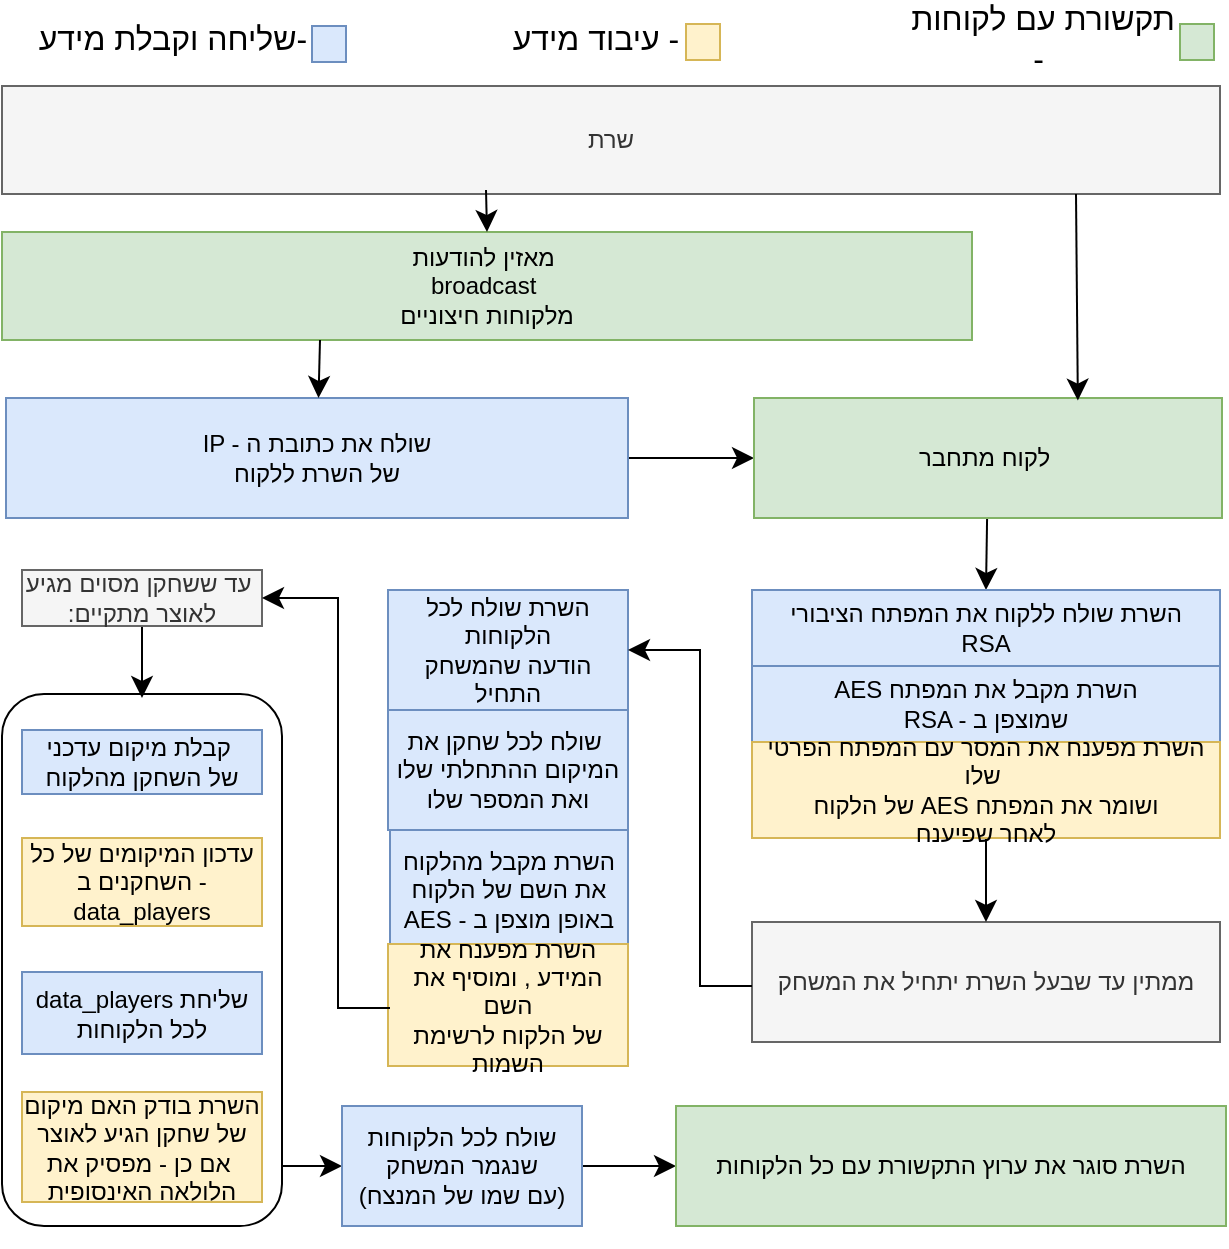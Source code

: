 <mxfile version="24.4.9" type="device">
  <diagram name="‫עמוד-1‬" id="6k-UHdwpC1jXMg5EcXLQ">
    <mxGraphModel dx="1713" dy="1169" grid="0" gridSize="10" guides="1" tooltips="1" connect="1" arrows="1" fold="1" page="0" pageScale="1" pageWidth="827" pageHeight="1169" background="none" math="0" shadow="0">
      <root>
        <mxCell id="0" />
        <mxCell id="1" parent="0" />
        <mxCell id="BXOo2Kb1O86AmZgzZTfz-195" value="שרת" style="rounded=0;whiteSpace=wrap;html=1;fillColor=#f5f5f5;fontColor=#333333;strokeColor=#666666;" vertex="1" parent="1">
          <mxGeometry x="-227" y="-218" width="609" height="54" as="geometry" />
        </mxCell>
        <mxCell id="BXOo2Kb1O86AmZgzZTfz-196" value="מאזין להודעות&amp;nbsp;&lt;br&gt;broadcast&amp;nbsp;&lt;div&gt;מלקוחות חיצוניים&lt;/div&gt;" style="rounded=0;whiteSpace=wrap;html=1;fillColor=#d5e8d4;strokeColor=#82b366;" vertex="1" parent="1">
          <mxGeometry x="-227" y="-145" width="485" height="54" as="geometry" />
        </mxCell>
        <mxCell id="BXOo2Kb1O86AmZgzZTfz-215" value="" style="edgeStyle=none;curved=1;rounded=0;orthogonalLoop=1;jettySize=auto;html=1;fontSize=12;startSize=8;endSize=8;" edge="1" parent="1" source="BXOo2Kb1O86AmZgzZTfz-197" target="BXOo2Kb1O86AmZgzZTfz-199">
          <mxGeometry relative="1" as="geometry" />
        </mxCell>
        <mxCell id="BXOo2Kb1O86AmZgzZTfz-197" value="IP - שולח את כתובת ה&lt;div&gt;של השרת ללקוח&lt;/div&gt;" style="rounded=0;whiteSpace=wrap;html=1;fillColor=#dae8fc;strokeColor=#6c8ebf;" vertex="1" parent="1">
          <mxGeometry x="-225" y="-62" width="311" height="60" as="geometry" />
        </mxCell>
        <mxCell id="BXOo2Kb1O86AmZgzZTfz-210" value="" style="edgeStyle=none;curved=1;rounded=0;orthogonalLoop=1;jettySize=auto;html=1;fontSize=12;startSize=8;endSize=8;entryX=0.5;entryY=0;entryDx=0;entryDy=0;" edge="1" parent="1" source="BXOo2Kb1O86AmZgzZTfz-199" target="BXOo2Kb1O86AmZgzZTfz-201">
          <mxGeometry relative="1" as="geometry" />
        </mxCell>
        <mxCell id="BXOo2Kb1O86AmZgzZTfz-199" value="לקוח מתחבר&amp;nbsp;" style="rounded=0;whiteSpace=wrap;html=1;fillColor=#d5e8d4;strokeColor=#82b366;" vertex="1" parent="1">
          <mxGeometry x="149" y="-62" width="234" height="60" as="geometry" />
        </mxCell>
        <mxCell id="BXOo2Kb1O86AmZgzZTfz-200" value="ממתין עד שבעל השרת יתחיל את המשחק" style="rounded=0;whiteSpace=wrap;html=1;fillColor=#f5f5f5;fontColor=#333333;strokeColor=#666666;" vertex="1" parent="1">
          <mxGeometry x="148" y="200" width="234" height="60" as="geometry" />
        </mxCell>
        <mxCell id="BXOo2Kb1O86AmZgzZTfz-201" value="השרת שולח ללקוח את המפתח הציבורי&lt;br&gt;RSA" style="rounded=0;whiteSpace=wrap;html=1;fillColor=#dae8fc;strokeColor=#6c8ebf;" vertex="1" parent="1">
          <mxGeometry x="148" y="34" width="234" height="38" as="geometry" />
        </mxCell>
        <mxCell id="BXOo2Kb1O86AmZgzZTfz-202" value="AES השרת מקבל את המפתח&lt;br&gt;RSA - שמוצפן ב" style="rounded=0;whiteSpace=wrap;html=1;fillColor=#dae8fc;strokeColor=#6c8ebf;" vertex="1" parent="1">
          <mxGeometry x="148" y="72" width="234" height="38" as="geometry" />
        </mxCell>
        <mxCell id="BXOo2Kb1O86AmZgzZTfz-217" value="" style="edgeStyle=none;curved=1;rounded=0;orthogonalLoop=1;jettySize=auto;html=1;fontSize=12;startSize=8;endSize=8;" edge="1" parent="1" source="BXOo2Kb1O86AmZgzZTfz-203" target="BXOo2Kb1O86AmZgzZTfz-200">
          <mxGeometry relative="1" as="geometry" />
        </mxCell>
        <mxCell id="BXOo2Kb1O86AmZgzZTfz-203" value="השרת מפענח את המסר עם המפתח הפרטי שלו&amp;nbsp;&lt;br&gt;של הלקוח AES ושומר את המפתח&lt;br&gt;לאחר שפיענח" style="rounded=0;whiteSpace=wrap;html=1;fillColor=#fff2cc;strokeColor=#d6b656;" vertex="1" parent="1">
          <mxGeometry x="148" y="110" width="234" height="48" as="geometry" />
        </mxCell>
        <mxCell id="BXOo2Kb1O86AmZgzZTfz-204" value="השרת מקבל מהלקוח את השם של הלקוח&lt;br&gt;AES - באופן מוצפן ב" style="rounded=0;whiteSpace=wrap;html=1;fillColor=#dae8fc;strokeColor=#6c8ebf;" vertex="1" parent="1">
          <mxGeometry x="-33" y="154" width="119" height="60" as="geometry" />
        </mxCell>
        <mxCell id="BXOo2Kb1O86AmZgzZTfz-205" value="השרת מפענח את המידע , ומוסיף את השם&lt;br&gt;של הלקוח לרשימת השמות" style="rounded=0;whiteSpace=wrap;html=1;fillColor=#fff2cc;strokeColor=#d6b656;" vertex="1" parent="1">
          <mxGeometry x="-34" y="211" width="120" height="61" as="geometry" />
        </mxCell>
        <mxCell id="BXOo2Kb1O86AmZgzZTfz-207" value="השרת שולח לכל הלקוחות&lt;br&gt;הודעה שהמשחק התחיל" style="rounded=0;whiteSpace=wrap;html=1;fillColor=#dae8fc;strokeColor=#6c8ebf;" vertex="1" parent="1">
          <mxGeometry x="-34" y="34" width="120" height="60" as="geometry" />
        </mxCell>
        <mxCell id="BXOo2Kb1O86AmZgzZTfz-208" value="שולח לכל שחקן את&amp;nbsp;&lt;br&gt;המיקום ההתחלתי שלו&lt;br&gt;ואת המספר שלו" style="rounded=0;whiteSpace=wrap;html=1;fillColor=#dae8fc;strokeColor=#6c8ebf;" vertex="1" parent="1">
          <mxGeometry x="-34" y="94" width="120" height="60" as="geometry" />
        </mxCell>
        <mxCell id="BXOo2Kb1O86AmZgzZTfz-209" value="" style="endArrow=classic;html=1;rounded=0;fontSize=12;startSize=8;endSize=8;curved=1;entryX=0.692;entryY=0.021;entryDx=0;entryDy=0;entryPerimeter=0;" edge="1" parent="1" target="BXOo2Kb1O86AmZgzZTfz-199">
          <mxGeometry width="50" height="50" relative="1" as="geometry">
            <mxPoint x="310" y="-164" as="sourcePoint" />
            <mxPoint x="360" y="-214" as="targetPoint" />
          </mxGeometry>
        </mxCell>
        <mxCell id="BXOo2Kb1O86AmZgzZTfz-212" value="" style="endArrow=classic;html=1;rounded=0;fontSize=12;startSize=8;endSize=8;curved=1;entryX=0.5;entryY=0;entryDx=0;entryDy=0;" edge="1" parent="1" target="BXOo2Kb1O86AmZgzZTfz-196">
          <mxGeometry width="50" height="50" relative="1" as="geometry">
            <mxPoint x="15" y="-166" as="sourcePoint" />
            <mxPoint x="71" y="-213" as="targetPoint" />
          </mxGeometry>
        </mxCell>
        <mxCell id="BXOo2Kb1O86AmZgzZTfz-214" value="" style="endArrow=classic;html=1;rounded=0;fontSize=12;startSize=8;endSize=8;curved=1;" edge="1" parent="1" target="BXOo2Kb1O86AmZgzZTfz-197">
          <mxGeometry width="50" height="50" relative="1" as="geometry">
            <mxPoint x="-68" y="-91" as="sourcePoint" />
            <mxPoint x="-18" y="-141" as="targetPoint" />
          </mxGeometry>
        </mxCell>
        <mxCell id="BXOo2Kb1O86AmZgzZTfz-218" value="" style="rounded=1;whiteSpace=wrap;html=1;" vertex="1" parent="1">
          <mxGeometry x="-227" y="86" width="140" height="266" as="geometry" />
        </mxCell>
        <mxCell id="BXOo2Kb1O86AmZgzZTfz-226" value="" style="edgeStyle=none;curved=1;rounded=0;orthogonalLoop=1;jettySize=auto;html=1;fontSize=12;startSize=8;endSize=8;" edge="1" parent="1" source="BXOo2Kb1O86AmZgzZTfz-219">
          <mxGeometry relative="1" as="geometry">
            <mxPoint x="-157" y="88" as="targetPoint" />
          </mxGeometry>
        </mxCell>
        <mxCell id="BXOo2Kb1O86AmZgzZTfz-219" value="עד ששחקן מסוים מגיע&amp;nbsp;&lt;div&gt;:לאוצר מתקיים&lt;/div&gt;" style="rounded=0;whiteSpace=wrap;html=1;fillColor=#f5f5f5;fontColor=#333333;strokeColor=#666666;" vertex="1" parent="1">
          <mxGeometry x="-217" y="24" width="120" height="28" as="geometry" />
        </mxCell>
        <mxCell id="BXOo2Kb1O86AmZgzZTfz-220" value="קבלת מיקום עדכני&amp;nbsp;&lt;br&gt;של השחקן מהלקוח" style="rounded=0;whiteSpace=wrap;html=1;fillColor=#dae8fc;strokeColor=#6c8ebf;" vertex="1" parent="1">
          <mxGeometry x="-217" y="104" width="120" height="32" as="geometry" />
        </mxCell>
        <mxCell id="BXOo2Kb1O86AmZgzZTfz-221" value="עדכון המיקומים של כל השחקנים ב -&lt;br&gt;data_players" style="rounded=0;whiteSpace=wrap;html=1;fillColor=#fff2cc;strokeColor=#d6b656;" vertex="1" parent="1">
          <mxGeometry x="-217" y="158" width="120" height="44" as="geometry" />
        </mxCell>
        <mxCell id="BXOo2Kb1O86AmZgzZTfz-222" value="data_players שליחת&lt;br&gt;לכל הלקוחות" style="rounded=0;whiteSpace=wrap;html=1;fillColor=#dae8fc;strokeColor=#6c8ebf;" vertex="1" parent="1">
          <mxGeometry x="-217" y="225" width="120" height="41" as="geometry" />
        </mxCell>
        <mxCell id="BXOo2Kb1O86AmZgzZTfz-224" style="edgeStyle=none;curved=1;rounded=0;orthogonalLoop=1;jettySize=auto;html=1;exitX=0.5;exitY=1;exitDx=0;exitDy=0;fontSize=12;startSize=8;endSize=8;" edge="1" parent="1" source="BXOo2Kb1O86AmZgzZTfz-218" target="BXOo2Kb1O86AmZgzZTfz-218">
          <mxGeometry relative="1" as="geometry" />
        </mxCell>
        <mxCell id="BXOo2Kb1O86AmZgzZTfz-225" style="edgeStyle=none;curved=1;rounded=0;orthogonalLoop=1;jettySize=auto;html=1;exitX=0.5;exitY=0;exitDx=0;exitDy=0;fontSize=12;startSize=8;endSize=8;" edge="1" parent="1" source="BXOo2Kb1O86AmZgzZTfz-218" target="BXOo2Kb1O86AmZgzZTfz-218">
          <mxGeometry relative="1" as="geometry" />
        </mxCell>
        <mxCell id="BXOo2Kb1O86AmZgzZTfz-227" value="" style="edgeStyle=elbowEdgeStyle;elbow=horizontal;endArrow=classic;html=1;curved=0;rounded=0;endSize=8;startSize=8;fontSize=12;entryX=1;entryY=0.5;entryDx=0;entryDy=0;" edge="1" parent="1" target="BXOo2Kb1O86AmZgzZTfz-207">
          <mxGeometry width="50" height="50" relative="1" as="geometry">
            <mxPoint x="148" y="232" as="sourcePoint" />
            <mxPoint x="198" y="182" as="targetPoint" />
            <Array as="points">
              <mxPoint x="122" y="203" />
            </Array>
          </mxGeometry>
        </mxCell>
        <mxCell id="BXOo2Kb1O86AmZgzZTfz-228" value="" style="edgeStyle=elbowEdgeStyle;elbow=horizontal;endArrow=classic;html=1;curved=0;rounded=0;endSize=8;startSize=8;fontSize=12;entryX=1;entryY=0.5;entryDx=0;entryDy=0;" edge="1" parent="1" target="BXOo2Kb1O86AmZgzZTfz-219">
          <mxGeometry width="50" height="50" relative="1" as="geometry">
            <mxPoint x="-33" y="243" as="sourcePoint" />
            <mxPoint x="17" y="193" as="targetPoint" />
            <Array as="points">
              <mxPoint x="-59" y="214" />
            </Array>
          </mxGeometry>
        </mxCell>
        <mxCell id="BXOo2Kb1O86AmZgzZTfz-233" value="" style="edgeStyle=none;curved=1;rounded=0;orthogonalLoop=1;jettySize=auto;html=1;fontSize=12;startSize=8;endSize=8;" edge="1" parent="1" target="BXOo2Kb1O86AmZgzZTfz-231">
          <mxGeometry relative="1" as="geometry">
            <mxPoint x="-87" y="322" as="sourcePoint" />
          </mxGeometry>
        </mxCell>
        <mxCell id="BXOo2Kb1O86AmZgzZTfz-230" value="השרת בודק האם מיקום של שחקן הגיע לאוצר&lt;br&gt;אם כן - מפסיק את&amp;nbsp;&lt;br&gt;הלולאה האינסופית" style="rounded=0;whiteSpace=wrap;html=1;fillColor=#fff2cc;strokeColor=#d6b656;" vertex="1" parent="1">
          <mxGeometry x="-217" y="285" width="120" height="55" as="geometry" />
        </mxCell>
        <mxCell id="BXOo2Kb1O86AmZgzZTfz-234" value="" style="edgeStyle=none;curved=1;rounded=0;orthogonalLoop=1;jettySize=auto;html=1;fontSize=12;startSize=8;endSize=8;" edge="1" parent="1" source="BXOo2Kb1O86AmZgzZTfz-231" target="BXOo2Kb1O86AmZgzZTfz-232">
          <mxGeometry relative="1" as="geometry" />
        </mxCell>
        <mxCell id="BXOo2Kb1O86AmZgzZTfz-231" value="שולח לכל הלקוחות שנגמר המשחק&lt;br&gt;(עם שמו של המנצח)" style="rounded=0;whiteSpace=wrap;html=1;fillColor=#dae8fc;strokeColor=#6c8ebf;" vertex="1" parent="1">
          <mxGeometry x="-57" y="292" width="120" height="60" as="geometry" />
        </mxCell>
        <mxCell id="BXOo2Kb1O86AmZgzZTfz-232" value="השרת סוגר את ערוץ התקשורת עם כל הלקוחות" style="rounded=0;whiteSpace=wrap;html=1;fillColor=#d5e8d4;strokeColor=#82b366;" vertex="1" parent="1">
          <mxGeometry x="110" y="292" width="275" height="60" as="geometry" />
        </mxCell>
        <mxCell id="BXOo2Kb1O86AmZgzZTfz-235" value="" style="rounded=0;whiteSpace=wrap;html=1;fillColor=#dae8fc;strokeColor=#6c8ebf;" vertex="1" parent="1">
          <mxGeometry x="-72" y="-248" width="17" height="18" as="geometry" />
        </mxCell>
        <mxCell id="BXOo2Kb1O86AmZgzZTfz-236" value="" style="rounded=0;whiteSpace=wrap;html=1;fillColor=#fff2cc;strokeColor=#d6b656;" vertex="1" parent="1">
          <mxGeometry x="115" y="-249" width="17" height="18" as="geometry" />
        </mxCell>
        <mxCell id="BXOo2Kb1O86AmZgzZTfz-237" value="" style="rounded=0;whiteSpace=wrap;html=1;fillColor=#d5e8d4;strokeColor=#82b366;" vertex="1" parent="1">
          <mxGeometry x="362" y="-249" width="17" height="18" as="geometry" />
        </mxCell>
        <mxCell id="BXOo2Kb1O86AmZgzZTfz-239" value="שליחה וקבלת מידע-" style="text;html=1;align=center;verticalAlign=middle;whiteSpace=wrap;rounded=0;fontSize=16;" vertex="1" parent="1">
          <mxGeometry x="-211" y="-257" width="139" height="30" as="geometry" />
        </mxCell>
        <mxCell id="BXOo2Kb1O86AmZgzZTfz-240" value="עיבוד מידע -" style="text;html=1;align=center;verticalAlign=middle;whiteSpace=wrap;rounded=0;fontSize=16;" vertex="1" parent="1">
          <mxGeometry x="27" y="-257" width="86" height="30" as="geometry" />
        </mxCell>
        <mxCell id="BXOo2Kb1O86AmZgzZTfz-241" value="תקשורת עם לקוחות -&amp;nbsp;" style="text;html=1;align=center;verticalAlign=middle;whiteSpace=wrap;rounded=0;fontSize=16;" vertex="1" parent="1">
          <mxGeometry x="223" y="-257" width="141" height="30" as="geometry" />
        </mxCell>
      </root>
    </mxGraphModel>
  </diagram>
</mxfile>
